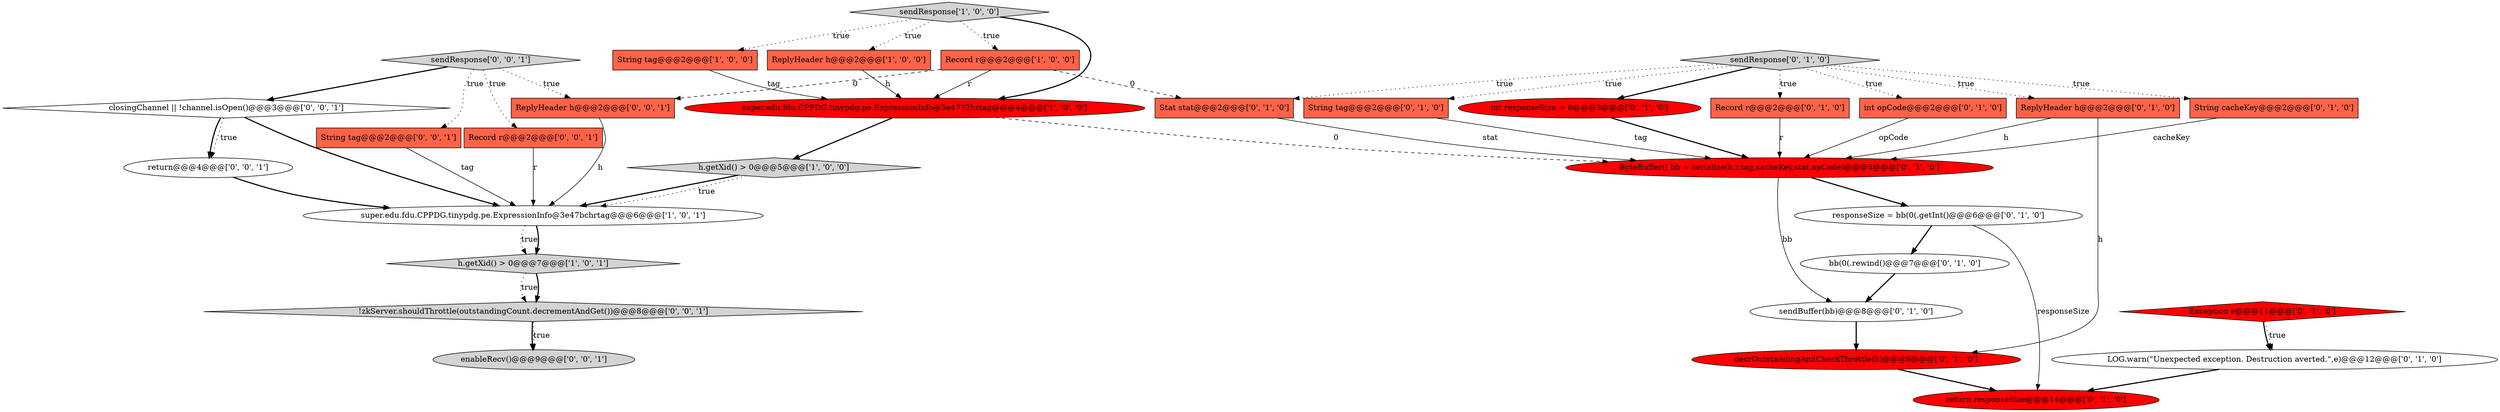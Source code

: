 digraph {
25 [style = filled, label = "Record r@@@2@@@['0', '0', '1']", fillcolor = tomato, shape = box image = "AAA0AAABBB3BBB"];
26 [style = filled, label = "String tag@@@2@@@['0', '0', '1']", fillcolor = tomato, shape = box image = "AAA0AAABBB3BBB"];
1 [style = filled, label = "h.getXid() > 0@@@5@@@['1', '0', '0']", fillcolor = lightgray, shape = diamond image = "AAA0AAABBB1BBB"];
20 [style = filled, label = "int opCode@@@2@@@['0', '1', '0']", fillcolor = tomato, shape = box image = "AAA0AAABBB2BBB"];
14 [style = filled, label = "String cacheKey@@@2@@@['0', '1', '0']", fillcolor = tomato, shape = box image = "AAA0AAABBB2BBB"];
12 [style = filled, label = "return responseSize@@@14@@@['0', '1', '0']", fillcolor = red, shape = ellipse image = "AAA1AAABBB2BBB"];
7 [style = filled, label = "super.edu.fdu.CPPDG.tinypdg.pe.ExpressionInfo@3e4732hrtag@@@4@@@['1', '0', '0']", fillcolor = red, shape = ellipse image = "AAA1AAABBB1BBB"];
8 [style = filled, label = "sendResponse['0', '1', '0']", fillcolor = lightgray, shape = diamond image = "AAA0AAABBB2BBB"];
18 [style = filled, label = "String tag@@@2@@@['0', '1', '0']", fillcolor = tomato, shape = box image = "AAA0AAABBB2BBB"];
11 [style = filled, label = "int responseSize = 0@@@3@@@['0', '1', '0']", fillcolor = red, shape = ellipse image = "AAA1AAABBB2BBB"];
24 [style = filled, label = "sendResponse['0', '0', '1']", fillcolor = lightgray, shape = diamond image = "AAA0AAABBB3BBB"];
27 [style = filled, label = "ReplyHeader h@@@2@@@['0', '0', '1']", fillcolor = tomato, shape = box image = "AAA0AAABBB3BBB"];
28 [style = filled, label = "return@@@4@@@['0', '0', '1']", fillcolor = white, shape = ellipse image = "AAA0AAABBB3BBB"];
23 [style = filled, label = "Stat stat@@@2@@@['0', '1', '0']", fillcolor = tomato, shape = box image = "AAA1AAABBB2BBB"];
21 [style = filled, label = "sendBuffer(bb)@@@8@@@['0', '1', '0']", fillcolor = white, shape = ellipse image = "AAA0AAABBB2BBB"];
2 [style = filled, label = "sendResponse['1', '0', '0']", fillcolor = lightgray, shape = diamond image = "AAA0AAABBB1BBB"];
22 [style = filled, label = "ReplyHeader h@@@2@@@['0', '1', '0']", fillcolor = tomato, shape = box image = "AAA0AAABBB2BBB"];
13 [style = filled, label = "decrOutstandingAndCheckThrottle(h)@@@9@@@['0', '1', '0']", fillcolor = red, shape = ellipse image = "AAA1AAABBB2BBB"];
16 [style = filled, label = "responseSize = bb(0(.getInt()@@@6@@@['0', '1', '0']", fillcolor = white, shape = ellipse image = "AAA0AAABBB2BBB"];
0 [style = filled, label = "String tag@@@2@@@['1', '0', '0']", fillcolor = tomato, shape = box image = "AAA0AAABBB1BBB"];
17 [style = filled, label = "Exception e@@@11@@@['0', '1', '0']", fillcolor = red, shape = diamond image = "AAA1AAABBB2BBB"];
15 [style = filled, label = "ByteBuffer(( bb = serialize(h,r,tag,cacheKey,stat,opCode)@@@5@@@['0', '1', '0']", fillcolor = red, shape = ellipse image = "AAA1AAABBB2BBB"];
9 [style = filled, label = "bb(0(.rewind()@@@7@@@['0', '1', '0']", fillcolor = white, shape = ellipse image = "AAA0AAABBB2BBB"];
3 [style = filled, label = "ReplyHeader h@@@2@@@['1', '0', '0']", fillcolor = tomato, shape = box image = "AAA0AAABBB1BBB"];
6 [style = filled, label = "h.getXid() > 0@@@7@@@['1', '0', '1']", fillcolor = lightgray, shape = diamond image = "AAA0AAABBB1BBB"];
30 [style = filled, label = "!zkServer.shouldThrottle(outstandingCount.decrementAndGet())@@@8@@@['0', '0', '1']", fillcolor = lightgray, shape = diamond image = "AAA0AAABBB3BBB"];
31 [style = filled, label = "closingChannel || !channel.isOpen()@@@3@@@['0', '0', '1']", fillcolor = white, shape = diamond image = "AAA0AAABBB3BBB"];
19 [style = filled, label = "Record r@@@2@@@['0', '1', '0']", fillcolor = tomato, shape = box image = "AAA0AAABBB2BBB"];
5 [style = filled, label = "super.edu.fdu.CPPDG.tinypdg.pe.ExpressionInfo@3e47bchrtag@@@6@@@['1', '0', '1']", fillcolor = white, shape = ellipse image = "AAA0AAABBB1BBB"];
10 [style = filled, label = "LOG.warn(\"Unexpected exception. Destruction averted.\",e)@@@12@@@['0', '1', '0']", fillcolor = white, shape = ellipse image = "AAA0AAABBB2BBB"];
4 [style = filled, label = "Record r@@@2@@@['1', '0', '0']", fillcolor = tomato, shape = box image = "AAA1AAABBB1BBB"];
29 [style = filled, label = "enableRecv()@@@9@@@['0', '0', '1']", fillcolor = lightgray, shape = ellipse image = "AAA0AAABBB3BBB"];
1->5 [style = bold, label=""];
2->3 [style = dotted, label="true"];
17->10 [style = bold, label=""];
6->30 [style = dotted, label="true"];
22->13 [style = solid, label="h"];
28->5 [style = bold, label=""];
25->5 [style = solid, label="r"];
7->1 [style = bold, label=""];
2->0 [style = dotted, label="true"];
24->25 [style = dotted, label="true"];
31->5 [style = bold, label=""];
4->7 [style = solid, label="r"];
5->6 [style = dotted, label="true"];
16->12 [style = solid, label="responseSize"];
4->27 [style = dashed, label="0"];
8->23 [style = dotted, label="true"];
3->7 [style = solid, label="h"];
24->27 [style = dotted, label="true"];
22->15 [style = solid, label="h"];
26->5 [style = solid, label="tag"];
15->21 [style = solid, label="bb"];
15->16 [style = bold, label=""];
30->29 [style = bold, label=""];
11->15 [style = bold, label=""];
23->15 [style = solid, label="stat"];
17->10 [style = dotted, label="true"];
30->29 [style = dotted, label="true"];
13->12 [style = bold, label=""];
27->5 [style = solid, label="h"];
5->6 [style = bold, label=""];
20->15 [style = solid, label="opCode"];
24->31 [style = bold, label=""];
31->28 [style = dotted, label="true"];
24->26 [style = dotted, label="true"];
10->12 [style = bold, label=""];
0->7 [style = solid, label="tag"];
8->14 [style = dotted, label="true"];
2->4 [style = dotted, label="true"];
9->21 [style = bold, label=""];
8->22 [style = dotted, label="true"];
7->15 [style = dashed, label="0"];
19->15 [style = solid, label="r"];
8->18 [style = dotted, label="true"];
18->15 [style = solid, label="tag"];
14->15 [style = solid, label="cacheKey"];
8->20 [style = dotted, label="true"];
31->28 [style = bold, label=""];
2->7 [style = bold, label=""];
8->11 [style = bold, label=""];
1->5 [style = dotted, label="true"];
4->23 [style = dashed, label="0"];
16->9 [style = bold, label=""];
8->19 [style = dotted, label="true"];
21->13 [style = bold, label=""];
6->30 [style = bold, label=""];
}
